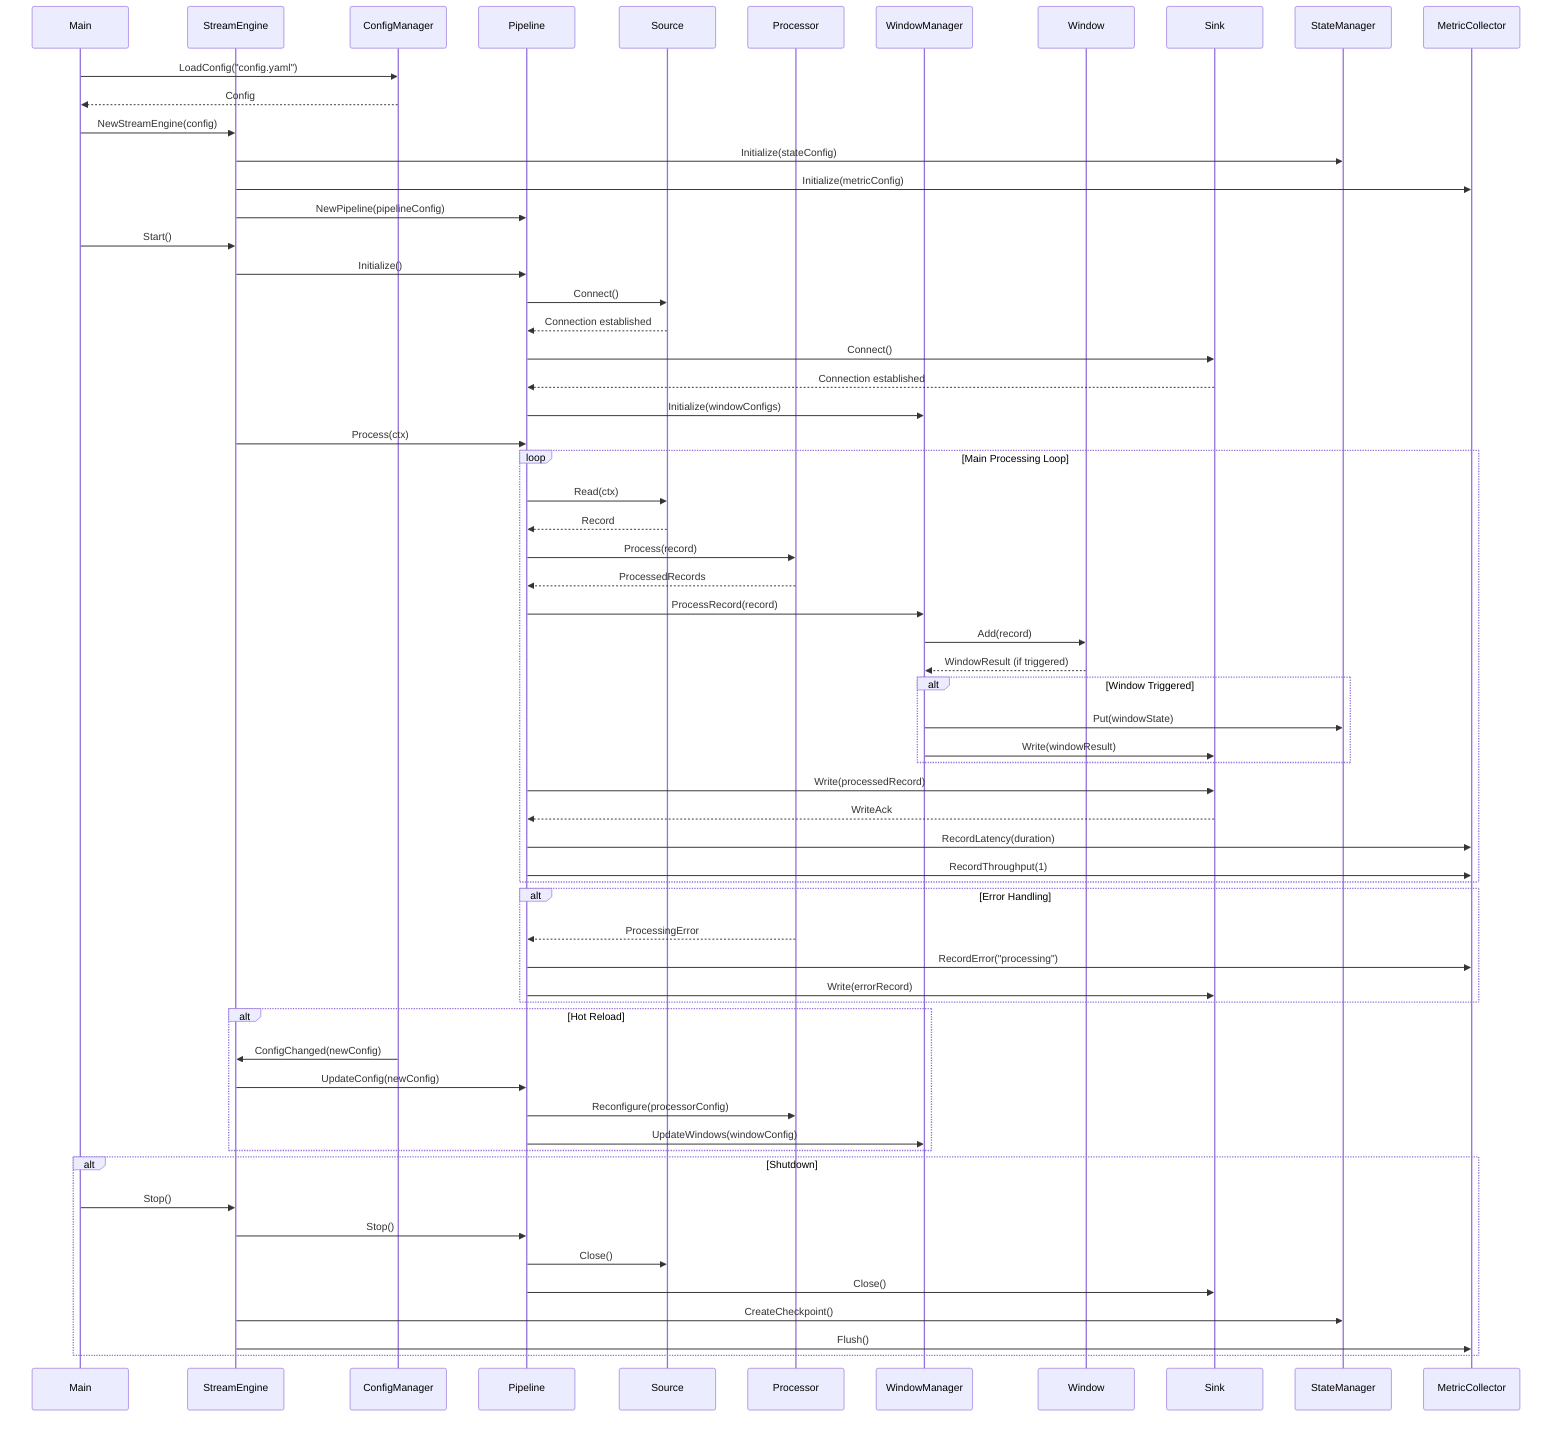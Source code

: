 sequenceDiagram
    participant M as Main
    participant SE as StreamEngine
    participant CM as ConfigManager
    participant P as Pipeline
    participant S as Source
    participant PR as Processor
    participant WM as WindowManager
    participant W as Window
    participant SI as Sink
    participant SM as StateManager
    participant MC as MetricCollector

    M->>CM: LoadConfig("config.yaml")
    CM-->>M: Config
    M->>SE: NewStreamEngine(config)
    SE->>SM: Initialize(stateConfig)
    SE->>MC: Initialize(metricConfig)
    SE->>P: NewPipeline(pipelineConfig)
    
    M->>SE: Start()
    SE->>P: Initialize()
    P->>S: Connect()
    S-->>P: Connection established
    P->>SI: Connect()
    SI-->>P: Connection established
    P->>WM: Initialize(windowConfigs)
    
    SE->>P: Process(ctx)
    
    loop Main Processing Loop
        P->>S: Read(ctx)
        S-->>P: Record
        P->>PR: Process(record)
        PR-->>P: ProcessedRecords
        
        P->>WM: ProcessRecord(record)
        WM->>W: Add(record)
        W-->>WM: WindowResult (if triggered)
        
        alt Window Triggered
            WM->>SM: Put(windowState)
            WM->>SI: Write(windowResult)
        end
        
        P->>SI: Write(processedRecord)
        SI-->>P: WriteAck
        
        P->>MC: RecordLatency(duration)
        P->>MC: RecordThroughput(1)
    end
    
    alt Error Handling
        PR-->>P: ProcessingError
        P->>MC: RecordError("processing")
        P->>SI: Write(errorRecord)
    end
    
    alt Hot Reload
        CM->>SE: ConfigChanged(newConfig)
        SE->>P: UpdateConfig(newConfig)
        P->>PR: Reconfigure(processorConfig)
        P->>WM: UpdateWindows(windowConfig)
    end
    
    alt Shutdown
        M->>SE: Stop()
        SE->>P: Stop()
        P->>S: Close()
        P->>SI: Close()
        SE->>SM: CreateCheckpoint()
        SE->>MC: Flush()
    end